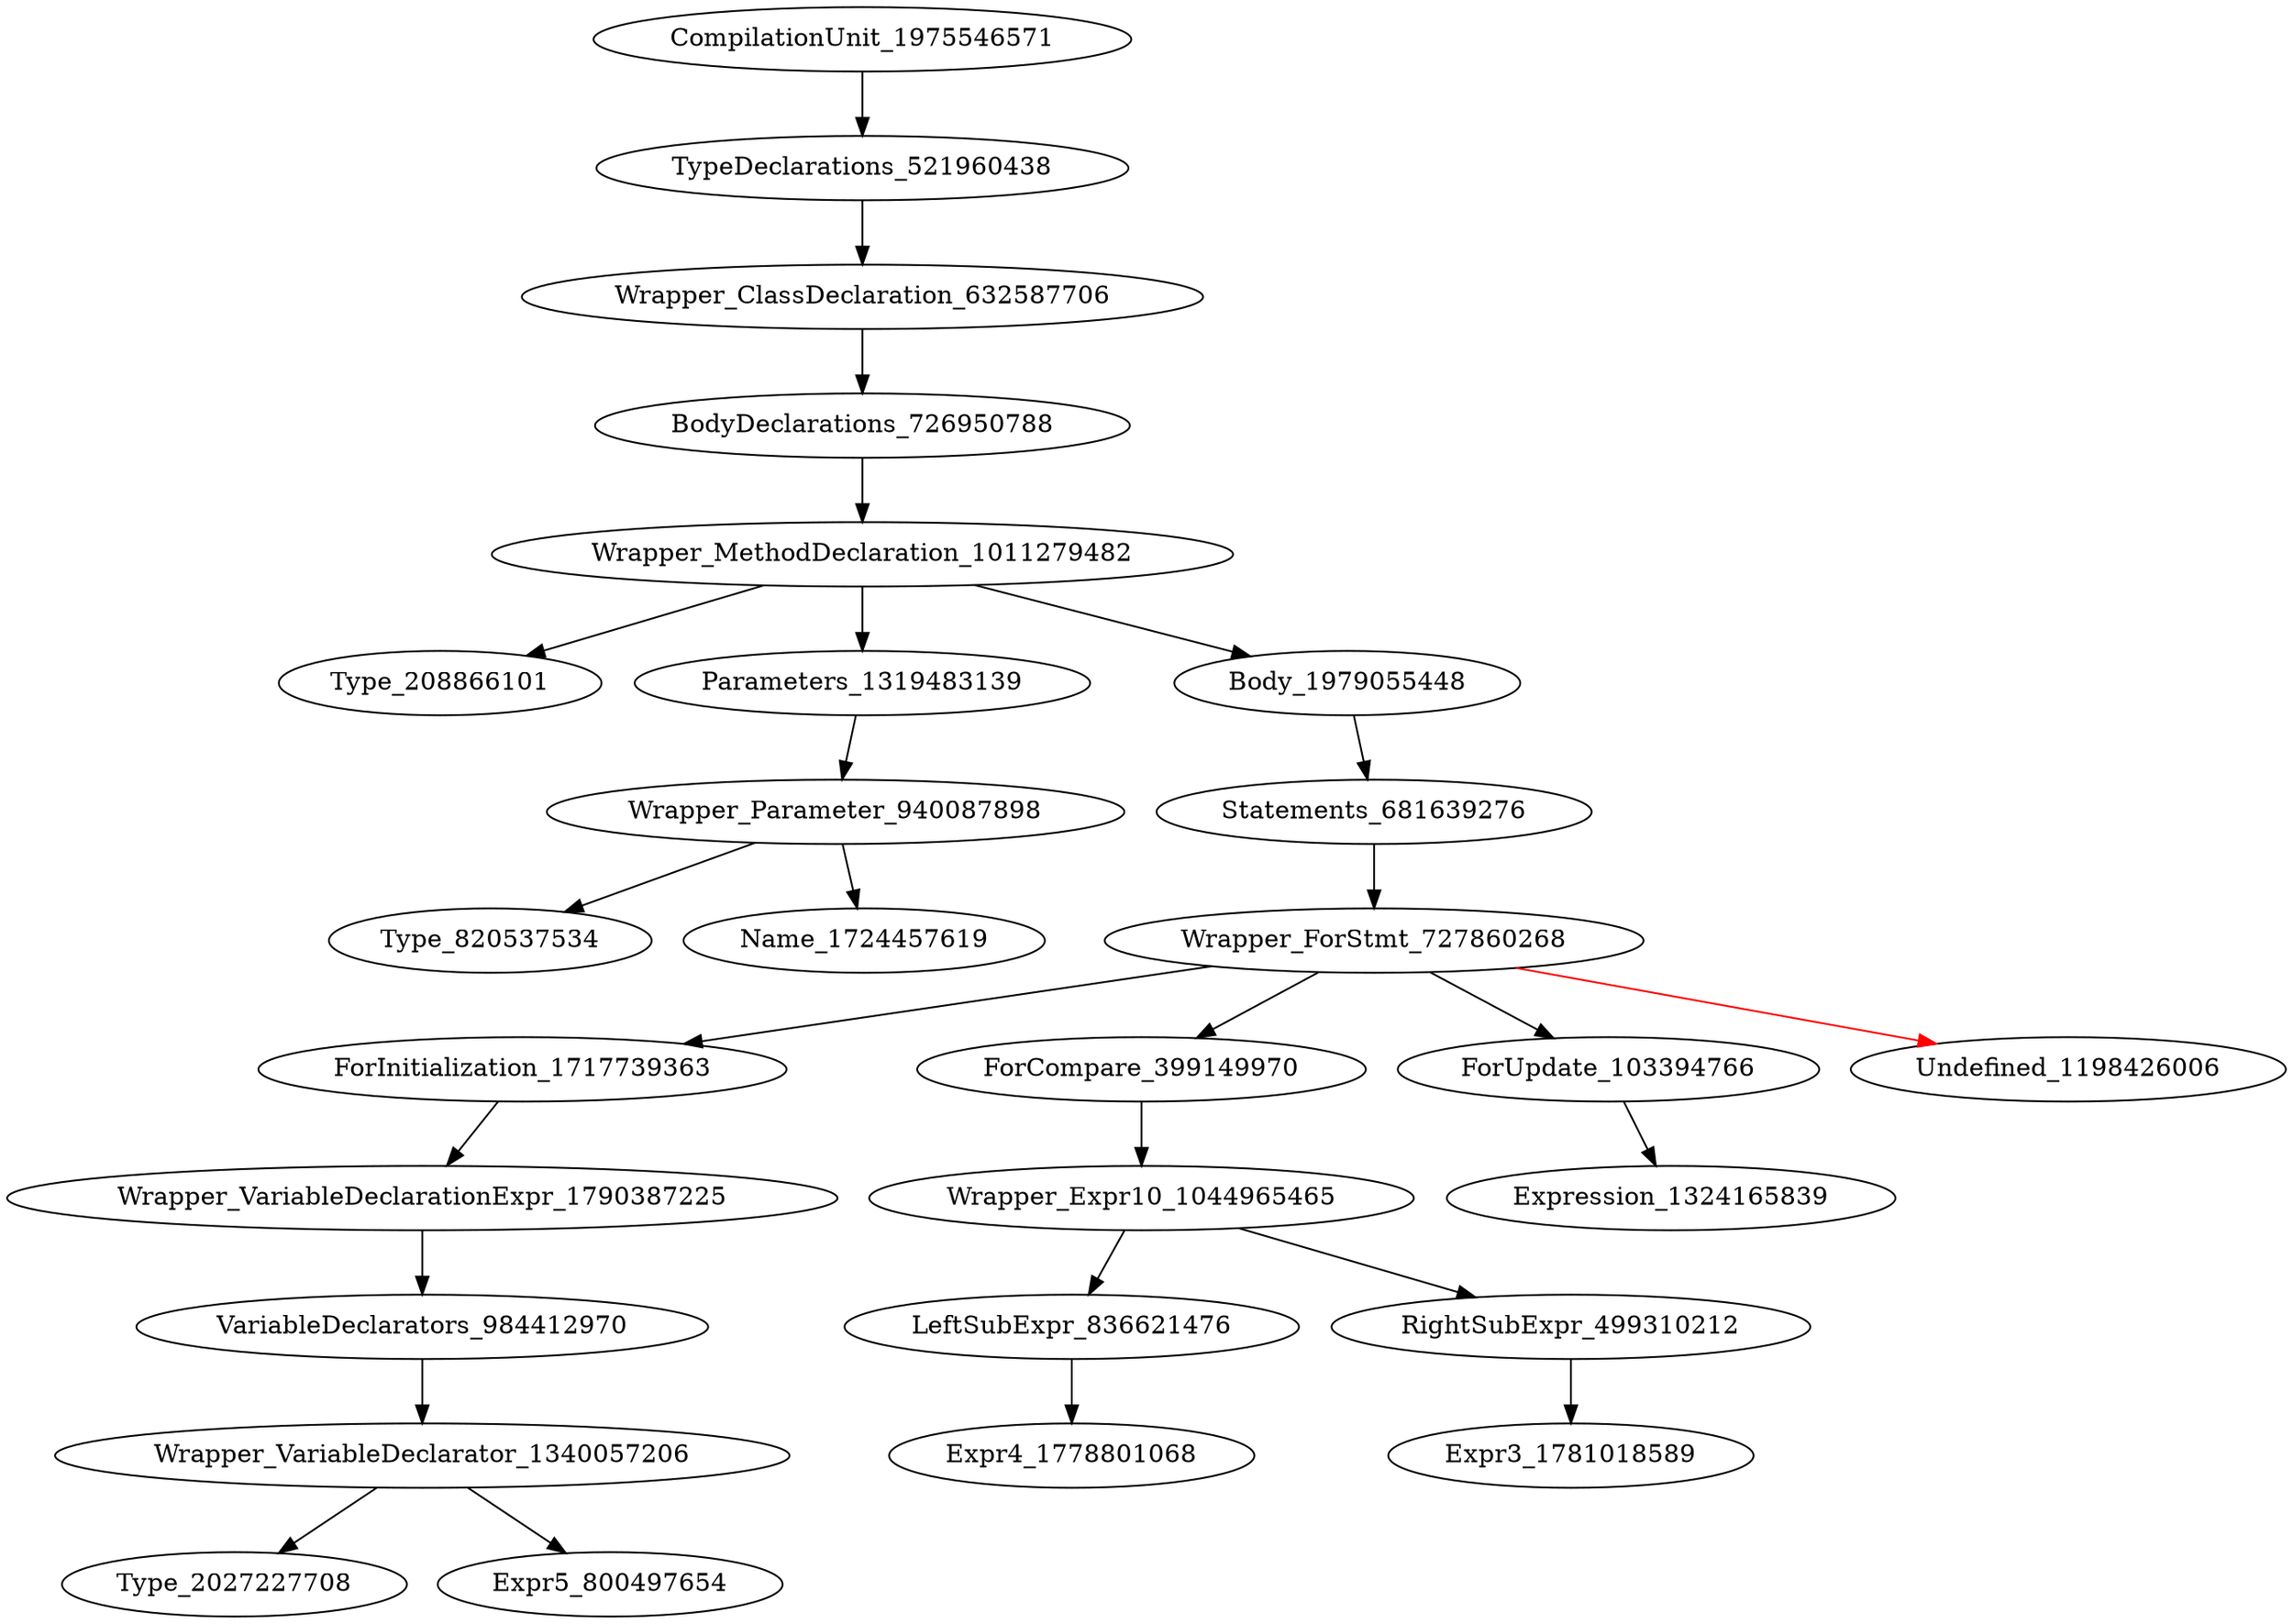 digraph {
CompilationUnit_1975546571 -> TypeDeclarations_521960438
TypeDeclarations_521960438 -> Wrapper_ClassDeclaration_632587706
Wrapper_ClassDeclaration_632587706 -> BodyDeclarations_726950788
BodyDeclarations_726950788 -> Wrapper_MethodDeclaration_1011279482
Wrapper_MethodDeclaration_1011279482 -> Type_208866101
Wrapper_MethodDeclaration_1011279482 -> Parameters_1319483139
Wrapper_MethodDeclaration_1011279482 -> Body_1979055448
Parameters_1319483139 -> Wrapper_Parameter_940087898
Body_1979055448 -> Statements_681639276
Wrapper_Parameter_940087898 -> Type_820537534
Wrapper_Parameter_940087898 -> Name_1724457619
Statements_681639276 -> Wrapper_ForStmt_727860268
Wrapper_ForStmt_727860268 -> ForInitialization_1717739363
Wrapper_ForStmt_727860268 -> ForCompare_399149970
Wrapper_ForStmt_727860268 -> ForUpdate_103394766
Wrapper_ForStmt_727860268 -> Undefined_1198426006 [color = red] 
ForInitialization_1717739363 -> Wrapper_VariableDeclarationExpr_1790387225
ForCompare_399149970 -> Wrapper_Expr10_1044965465
ForUpdate_103394766 -> Expression_1324165839
Wrapper_VariableDeclarationExpr_1790387225 -> VariableDeclarators_984412970
Wrapper_Expr10_1044965465 -> LeftSubExpr_836621476
Wrapper_Expr10_1044965465 -> RightSubExpr_499310212
VariableDeclarators_984412970 -> Wrapper_VariableDeclarator_1340057206
LeftSubExpr_836621476 -> Expr4_1778801068
RightSubExpr_499310212 -> Expr3_1781018589
Wrapper_VariableDeclarator_1340057206 -> Type_2027227708
Wrapper_VariableDeclarator_1340057206 -> Expr5_800497654
}